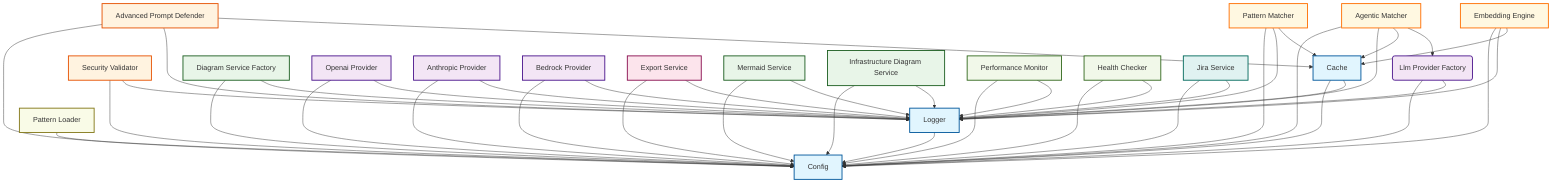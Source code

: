 graph TD
    logger[Logger]
    config[Config]
    cache[Cache]
    security_validator[Security Validator]
    advanced_prompt_defender[Advanced Prompt Defender]
    llm_provider_factory(Llm Provider Factory)
    diagram_service_factory[Diagram Service Factory]
    pattern_loader[Pattern Loader]
    openai_provider[Openai Provider]
    anthropic_provider[Anthropic Provider]
    bedrock_provider[Bedrock Provider]
    pattern_matcher[Pattern Matcher]
    agentic_matcher[Agentic Matcher]
    embedding_engine[Embedding Engine]
    export_service[Export Service]
    mermaid_service[Mermaid Service]
    infrastructure_diagram_service[Infrastructure Diagram Service]
    performance_monitor[Performance Monitor]
    health_checker[Health Checker]
    jira_service[Jira Service]
    logger --> config
    cache --> config
    cache --> logger
    security_validator --> config
    security_validator --> logger
    advanced_prompt_defender --> config
    advanced_prompt_defender --> logger
    advanced_prompt_defender --> cache
    llm_provider_factory --> config
    llm_provider_factory --> logger
    diagram_service_factory --> config
    diagram_service_factory --> logger
    pattern_loader --> config
    openai_provider --> config
    openai_provider --> logger
    anthropic_provider --> config
    anthropic_provider --> logger
    bedrock_provider --> config
    bedrock_provider --> logger
    pattern_matcher --> config
    pattern_matcher --> logger
    pattern_matcher --> cache
    agentic_matcher --> config
    agentic_matcher --> logger
    agentic_matcher --> cache
    agentic_matcher --> llm_provider_factory
    embedding_engine --> config
    embedding_engine --> logger
    embedding_engine --> cache
    export_service --> config
    export_service --> logger
    mermaid_service --> config
    mermaid_service --> logger
    infrastructure_diagram_service --> config
    infrastructure_diagram_service --> logger
    performance_monitor --> config
    performance_monitor --> logger
    health_checker --> config
    health_checker --> logger
    jira_service --> config
    jira_service --> logger

    classDef coreStyle fill:#e1f5fe,stroke:#01579b,stroke-width:2px
    class logger coreStyle
    classDef coreStyle fill:#e1f5fe,stroke:#01579b,stroke-width:2px
    class config coreStyle
    classDef coreStyle fill:#e1f5fe,stroke:#01579b,stroke-width:2px
    class cache coreStyle
    classDef securityStyle fill:#fff3e0,stroke:#e65100,stroke-width:2px
    class security_validator securityStyle
    classDef securityStyle fill:#fff3e0,stroke:#e65100,stroke-width:2px
    class advanced_prompt_defender securityStyle
    classDef llmStyle fill:#f3e5f5,stroke:#4a148c,stroke-width:2px
    class llm_provider_factory llmStyle
    classDef llmStyle fill:#f3e5f5,stroke:#4a148c,stroke-width:2px
    class openai_provider llmStyle
    classDef llmStyle fill:#f3e5f5,stroke:#4a148c,stroke-width:2px
    class anthropic_provider llmStyle
    classDef llmStyle fill:#f3e5f5,stroke:#4a148c,stroke-width:2px
    class bedrock_provider llmStyle
    classDef diagramStyle fill:#e8f5e8,stroke:#1b5e20,stroke-width:2px
    class diagram_service_factory diagramStyle
    classDef diagramStyle fill:#e8f5e8,stroke:#1b5e20,stroke-width:2px
    class mermaid_service diagramStyle
    classDef diagramStyle fill:#e8f5e8,stroke:#1b5e20,stroke-width:2px
    class infrastructure_diagram_service diagramStyle
    classDef analysisStyle fill:#fff8e1,stroke:#ff6f00,stroke-width:2px
    class pattern_matcher analysisStyle
    classDef analysisStyle fill:#fff8e1,stroke:#ff6f00,stroke-width:2px
    class agentic_matcher analysisStyle
    classDef analysisStyle fill:#fff8e1,stroke:#ff6f00,stroke-width:2px
    class embedding_engine analysisStyle
    classDef exportStyle fill:#fce4ec,stroke:#880e4f,stroke-width:2px
    class export_service exportStyle
    classDef monitoringStyle fill:#f1f8e9,stroke:#33691e,stroke-width:2px
    class performance_monitor monitoringStyle
    classDef monitoringStyle fill:#f1f8e9,stroke:#33691e,stroke-width:2px
    class health_checker monitoringStyle
    classDef integrationStyle fill:#e0f2f1,stroke:#00695c,stroke-width:2px
    class jira_service integrationStyle
    classDef patternStyle fill:#f9fbe7,stroke:#827717,stroke-width:2px
    class pattern_loader patternStyle